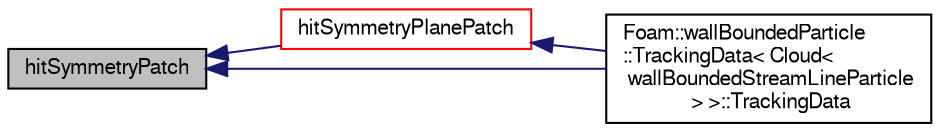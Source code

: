 digraph "hitSymmetryPatch"
{
  bgcolor="transparent";
  edge [fontname="FreeSans",fontsize="10",labelfontname="FreeSans",labelfontsize="10"];
  node [fontname="FreeSans",fontsize="10",shape=record];
  rankdir="LR";
  Node686 [label="hitSymmetryPatch",height=0.2,width=0.4,color="black", fillcolor="grey75", style="filled", fontcolor="black"];
  Node686 -> Node687 [dir="back",color="midnightblue",fontsize="10",style="solid",fontname="FreeSans"];
  Node687 [label="hitSymmetryPlanePatch",height=0.2,width=0.4,color="red",URL="$a28794.html#a5fd627c463017369f165aaab03775166",tooltip="Overridable function to handle the particle hitting a. "];
  Node687 -> Node691 [dir="back",color="midnightblue",fontsize="10",style="solid",fontname="FreeSans"];
  Node691 [label="Foam::wallBoundedParticle\l::TrackingData\< Cloud\<\l wallBoundedStreamLineParticle\l \> \>::TrackingData",height=0.2,width=0.4,color="black",URL="$a28798.html#a6314a22146c220ef091a623801dc2b2d"];
  Node686 -> Node691 [dir="back",color="midnightblue",fontsize="10",style="solid",fontname="FreeSans"];
}
